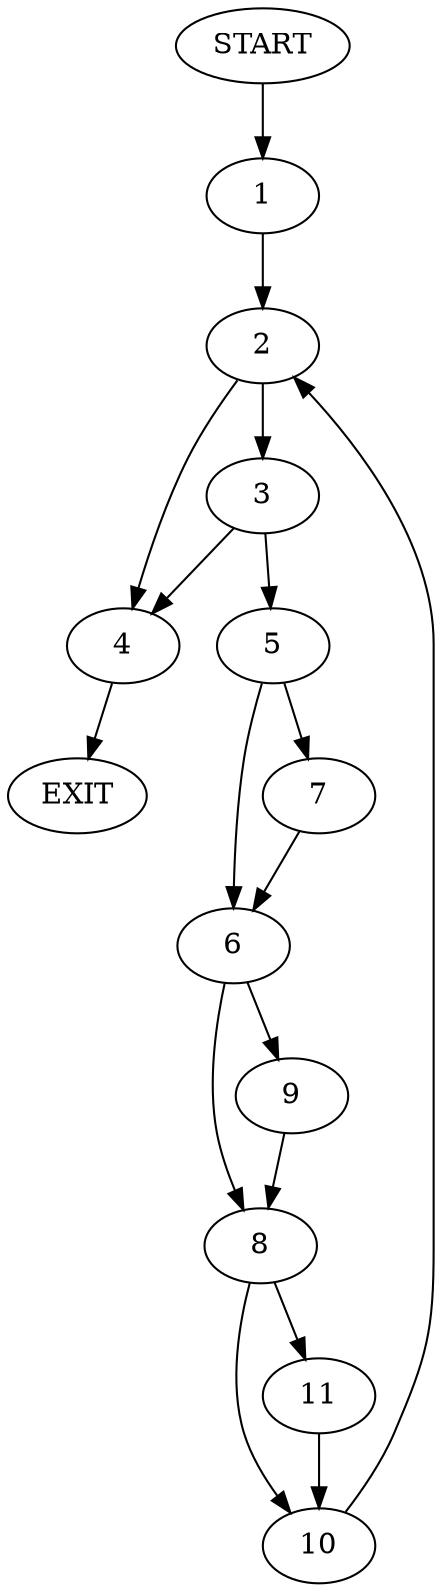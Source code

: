 digraph {
0 [label="START"]
12 [label="EXIT"]
0 -> 1
1 -> 2
2 -> 3
2 -> 4
3 -> 5
3 -> 4
4 -> 12
5 -> 6
5 -> 7
6 -> 8
6 -> 9
7 -> 6
8 -> 10
8 -> 11
9 -> 8
10 -> 2
11 -> 10
}

